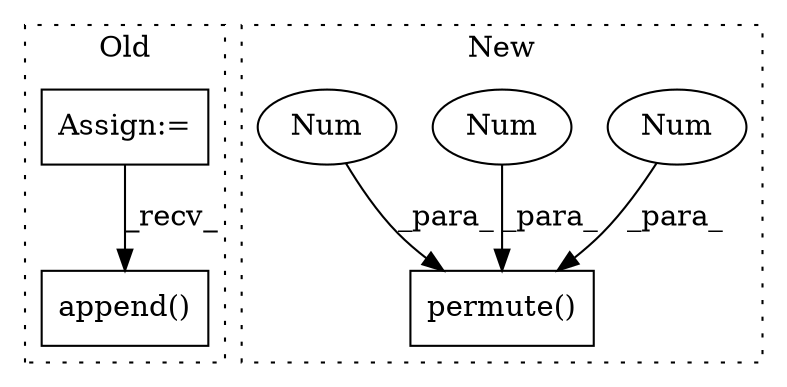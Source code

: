 digraph G {
subgraph cluster0 {
1 [label="append()" a="75" s="6445,6501" l="14,1" shape="box"];
6 [label="Assign:=" a="68" s="5031" l="3" shape="box"];
label = "Old";
style="dotted";
}
subgraph cluster1 {
2 [label="permute()" a="75" s="7204,7221" l="10,1" shape="box"];
3 [label="Num" a="76" s="7217" l="1" shape="ellipse"];
4 [label="Num" a="76" s="7220" l="1" shape="ellipse"];
5 [label="Num" a="76" s="7214" l="1" shape="ellipse"];
label = "New";
style="dotted";
}
3 -> 2 [label="_para_"];
4 -> 2 [label="_para_"];
5 -> 2 [label="_para_"];
6 -> 1 [label="_recv_"];
}